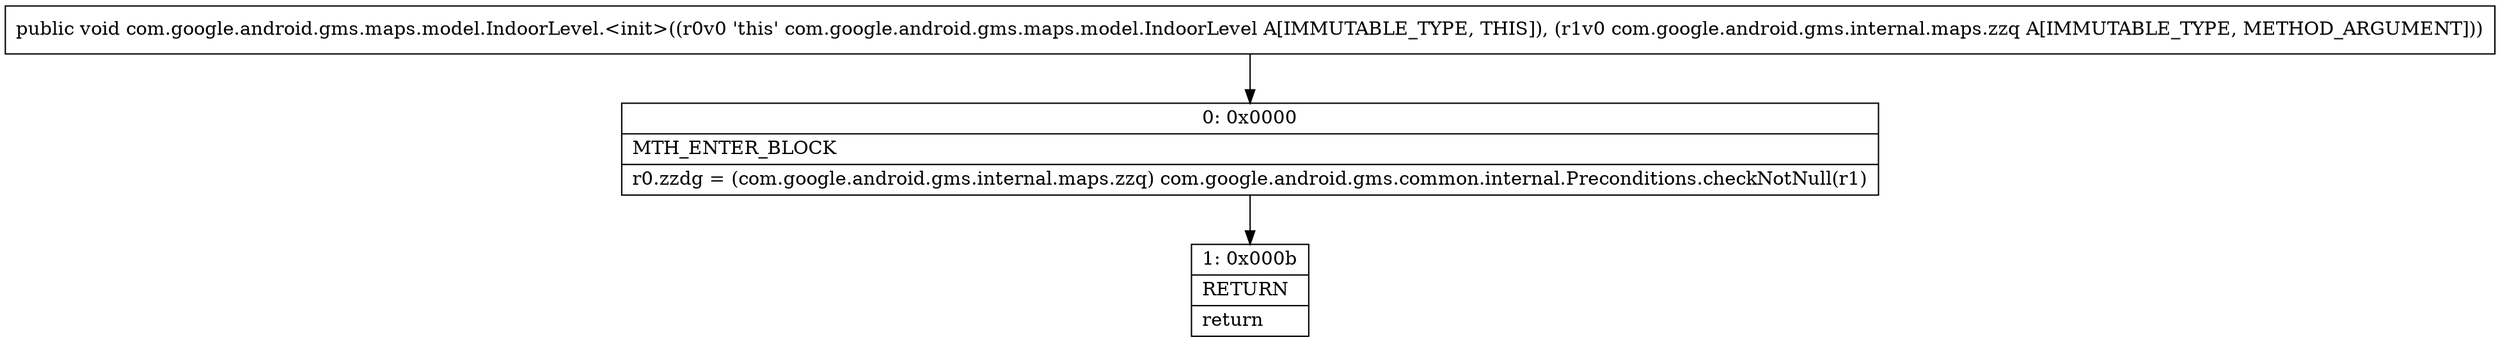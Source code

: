 digraph "CFG forcom.google.android.gms.maps.model.IndoorLevel.\<init\>(Lcom\/google\/android\/gms\/internal\/maps\/zzq;)V" {
Node_0 [shape=record,label="{0\:\ 0x0000|MTH_ENTER_BLOCK\l|r0.zzdg = (com.google.android.gms.internal.maps.zzq) com.google.android.gms.common.internal.Preconditions.checkNotNull(r1)\l}"];
Node_1 [shape=record,label="{1\:\ 0x000b|RETURN\l|return\l}"];
MethodNode[shape=record,label="{public void com.google.android.gms.maps.model.IndoorLevel.\<init\>((r0v0 'this' com.google.android.gms.maps.model.IndoorLevel A[IMMUTABLE_TYPE, THIS]), (r1v0 com.google.android.gms.internal.maps.zzq A[IMMUTABLE_TYPE, METHOD_ARGUMENT])) }"];
MethodNode -> Node_0;
Node_0 -> Node_1;
}

